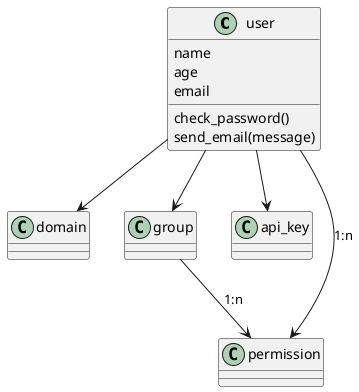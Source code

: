 @startuml
class user {
    name
    age
    email
    check_password()
    send_email(message)
}

class domain
class group
class api_key
class permission

user --> domain
user --> group
user --> api_key
user --> permission: 1:n
group --> permission: 1:n

@enduml